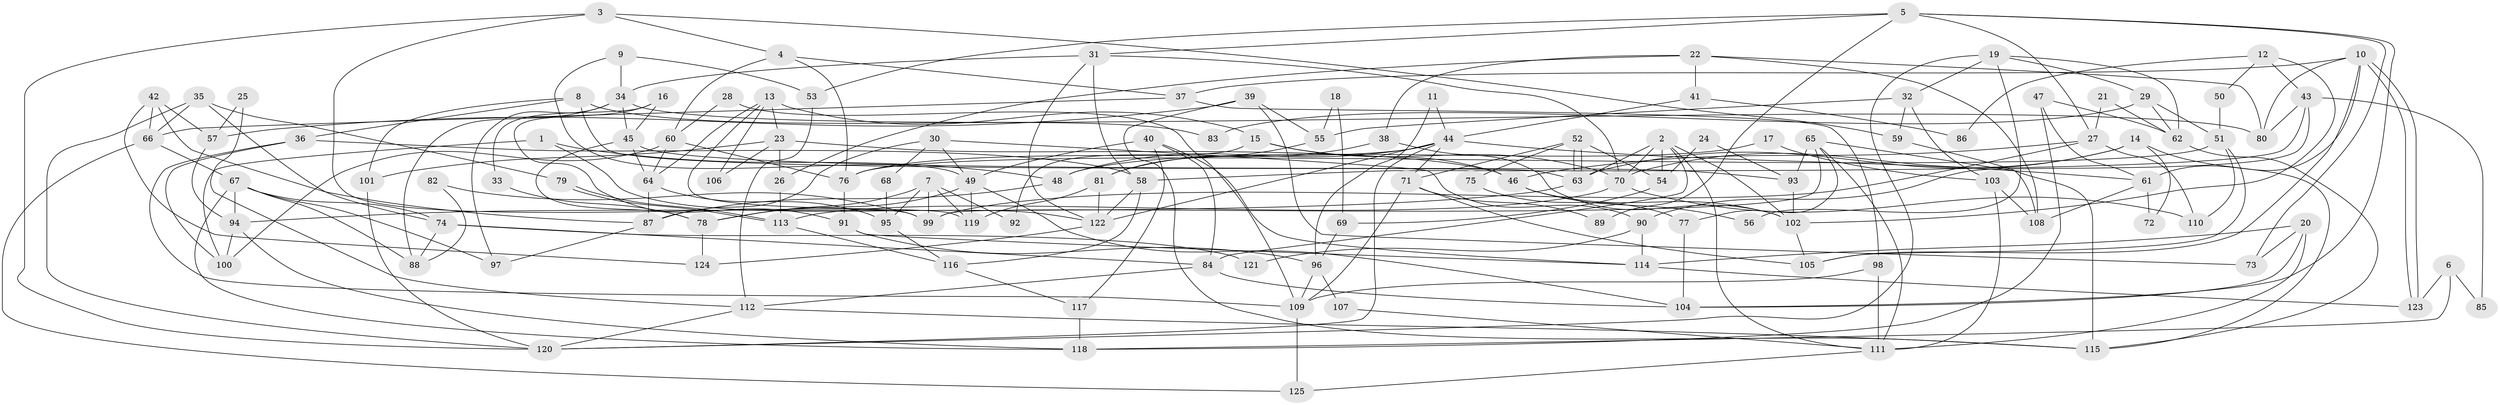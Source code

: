 // Generated by graph-tools (version 1.1) at 2025/36/03/09/25 02:36:11]
// undirected, 125 vertices, 250 edges
graph export_dot {
graph [start="1"]
  node [color=gray90,style=filled];
  1;
  2;
  3;
  4;
  5;
  6;
  7;
  8;
  9;
  10;
  11;
  12;
  13;
  14;
  15;
  16;
  17;
  18;
  19;
  20;
  21;
  22;
  23;
  24;
  25;
  26;
  27;
  28;
  29;
  30;
  31;
  32;
  33;
  34;
  35;
  36;
  37;
  38;
  39;
  40;
  41;
  42;
  43;
  44;
  45;
  46;
  47;
  48;
  49;
  50;
  51;
  52;
  53;
  54;
  55;
  56;
  57;
  58;
  59;
  60;
  61;
  62;
  63;
  64;
  65;
  66;
  67;
  68;
  69;
  70;
  71;
  72;
  73;
  74;
  75;
  76;
  77;
  78;
  79;
  80;
  81;
  82;
  83;
  84;
  85;
  86;
  87;
  88;
  89;
  90;
  91;
  92;
  93;
  94;
  95;
  96;
  97;
  98;
  99;
  100;
  101;
  102;
  103;
  104;
  105;
  106;
  107;
  108;
  109;
  110;
  111;
  112;
  113;
  114;
  115;
  116;
  117;
  118;
  119;
  120;
  121;
  122;
  123;
  124;
  125;
  1 -- 122;
  1 -- 100;
  1 -- 48;
  2 -- 111;
  2 -- 70;
  2 -- 54;
  2 -- 63;
  2 -- 84;
  2 -- 102;
  3 -- 4;
  3 -- 120;
  3 -- 59;
  3 -- 99;
  4 -- 76;
  4 -- 60;
  4 -- 37;
  5 -- 53;
  5 -- 104;
  5 -- 27;
  5 -- 31;
  5 -- 73;
  5 -- 89;
  6 -- 123;
  6 -- 118;
  6 -- 85;
  7 -- 119;
  7 -- 78;
  7 -- 92;
  7 -- 95;
  7 -- 99;
  8 -- 63;
  8 -- 36;
  8 -- 83;
  8 -- 101;
  9 -- 49;
  9 -- 34;
  9 -- 53;
  10 -- 105;
  10 -- 123;
  10 -- 123;
  10 -- 37;
  10 -- 61;
  10 -- 80;
  11 -- 96;
  11 -- 44;
  12 -- 102;
  12 -- 43;
  12 -- 50;
  12 -- 86;
  13 -- 15;
  13 -- 64;
  13 -- 23;
  13 -- 106;
  13 -- 119;
  14 -- 63;
  14 -- 70;
  14 -- 72;
  14 -- 115;
  15 -- 46;
  15 -- 70;
  15 -- 92;
  16 -- 45;
  16 -- 91;
  16 -- 33;
  17 -- 48;
  17 -- 103;
  18 -- 69;
  18 -- 55;
  19 -- 120;
  19 -- 32;
  19 -- 29;
  19 -- 56;
  19 -- 62;
  20 -- 111;
  20 -- 104;
  20 -- 73;
  20 -- 114;
  21 -- 62;
  21 -- 27;
  22 -- 26;
  22 -- 80;
  22 -- 38;
  22 -- 41;
  22 -- 108;
  23 -- 46;
  23 -- 26;
  23 -- 101;
  23 -- 106;
  24 -- 54;
  24 -- 93;
  25 -- 112;
  25 -- 57;
  26 -- 113;
  27 -- 99;
  27 -- 46;
  27 -- 110;
  28 -- 60;
  28 -- 109;
  29 -- 62;
  29 -- 51;
  29 -- 83;
  30 -- 90;
  30 -- 87;
  30 -- 49;
  30 -- 68;
  31 -- 34;
  31 -- 58;
  31 -- 70;
  31 -- 122;
  32 -- 103;
  32 -- 59;
  32 -- 55;
  33 -- 78;
  34 -- 45;
  34 -- 97;
  34 -- 80;
  34 -- 88;
  35 -- 120;
  35 -- 66;
  35 -- 74;
  35 -- 79;
  36 -- 100;
  36 -- 58;
  36 -- 109;
  37 -- 66;
  37 -- 98;
  38 -- 102;
  38 -- 81;
  39 -- 73;
  39 -- 55;
  39 -- 57;
  39 -- 115;
  40 -- 84;
  40 -- 49;
  40 -- 114;
  40 -- 117;
  41 -- 44;
  41 -- 86;
  42 -- 57;
  42 -- 66;
  42 -- 87;
  42 -- 124;
  43 -- 58;
  43 -- 80;
  43 -- 85;
  43 -- 90;
  44 -- 71;
  44 -- 120;
  44 -- 48;
  44 -- 61;
  44 -- 76;
  44 -- 122;
  45 -- 64;
  45 -- 78;
  45 -- 93;
  46 -- 102;
  46 -- 56;
  47 -- 62;
  47 -- 61;
  47 -- 118;
  48 -- 87;
  49 -- 119;
  49 -- 78;
  49 -- 104;
  50 -- 51;
  51 -- 110;
  51 -- 76;
  51 -- 105;
  52 -- 63;
  52 -- 63;
  52 -- 71;
  52 -- 54;
  52 -- 75;
  53 -- 112;
  54 -- 69;
  55 -- 81;
  57 -- 94;
  58 -- 122;
  58 -- 116;
  59 -- 108;
  60 -- 76;
  60 -- 64;
  60 -- 100;
  61 -- 72;
  61 -- 108;
  62 -- 115;
  63 -- 94;
  64 -- 95;
  64 -- 87;
  65 -- 99;
  65 -- 115;
  65 -- 77;
  65 -- 93;
  65 -- 111;
  66 -- 67;
  66 -- 125;
  67 -- 94;
  67 -- 88;
  67 -- 74;
  67 -- 97;
  67 -- 118;
  68 -- 95;
  69 -- 96;
  70 -- 113;
  70 -- 110;
  71 -- 105;
  71 -- 109;
  71 -- 89;
  74 -- 84;
  74 -- 88;
  74 -- 121;
  75 -- 77;
  76 -- 91;
  77 -- 104;
  78 -- 124;
  79 -- 113;
  79 -- 113;
  81 -- 122;
  81 -- 119;
  82 -- 88;
  82 -- 99;
  84 -- 104;
  84 -- 112;
  87 -- 97;
  90 -- 114;
  90 -- 121;
  91 -- 114;
  91 -- 96;
  93 -- 102;
  94 -- 118;
  94 -- 100;
  95 -- 116;
  96 -- 109;
  96 -- 107;
  98 -- 111;
  98 -- 109;
  101 -- 120;
  102 -- 105;
  103 -- 111;
  103 -- 108;
  107 -- 111;
  109 -- 125;
  111 -- 125;
  112 -- 115;
  112 -- 120;
  113 -- 116;
  114 -- 123;
  116 -- 117;
  117 -- 118;
  122 -- 124;
}
